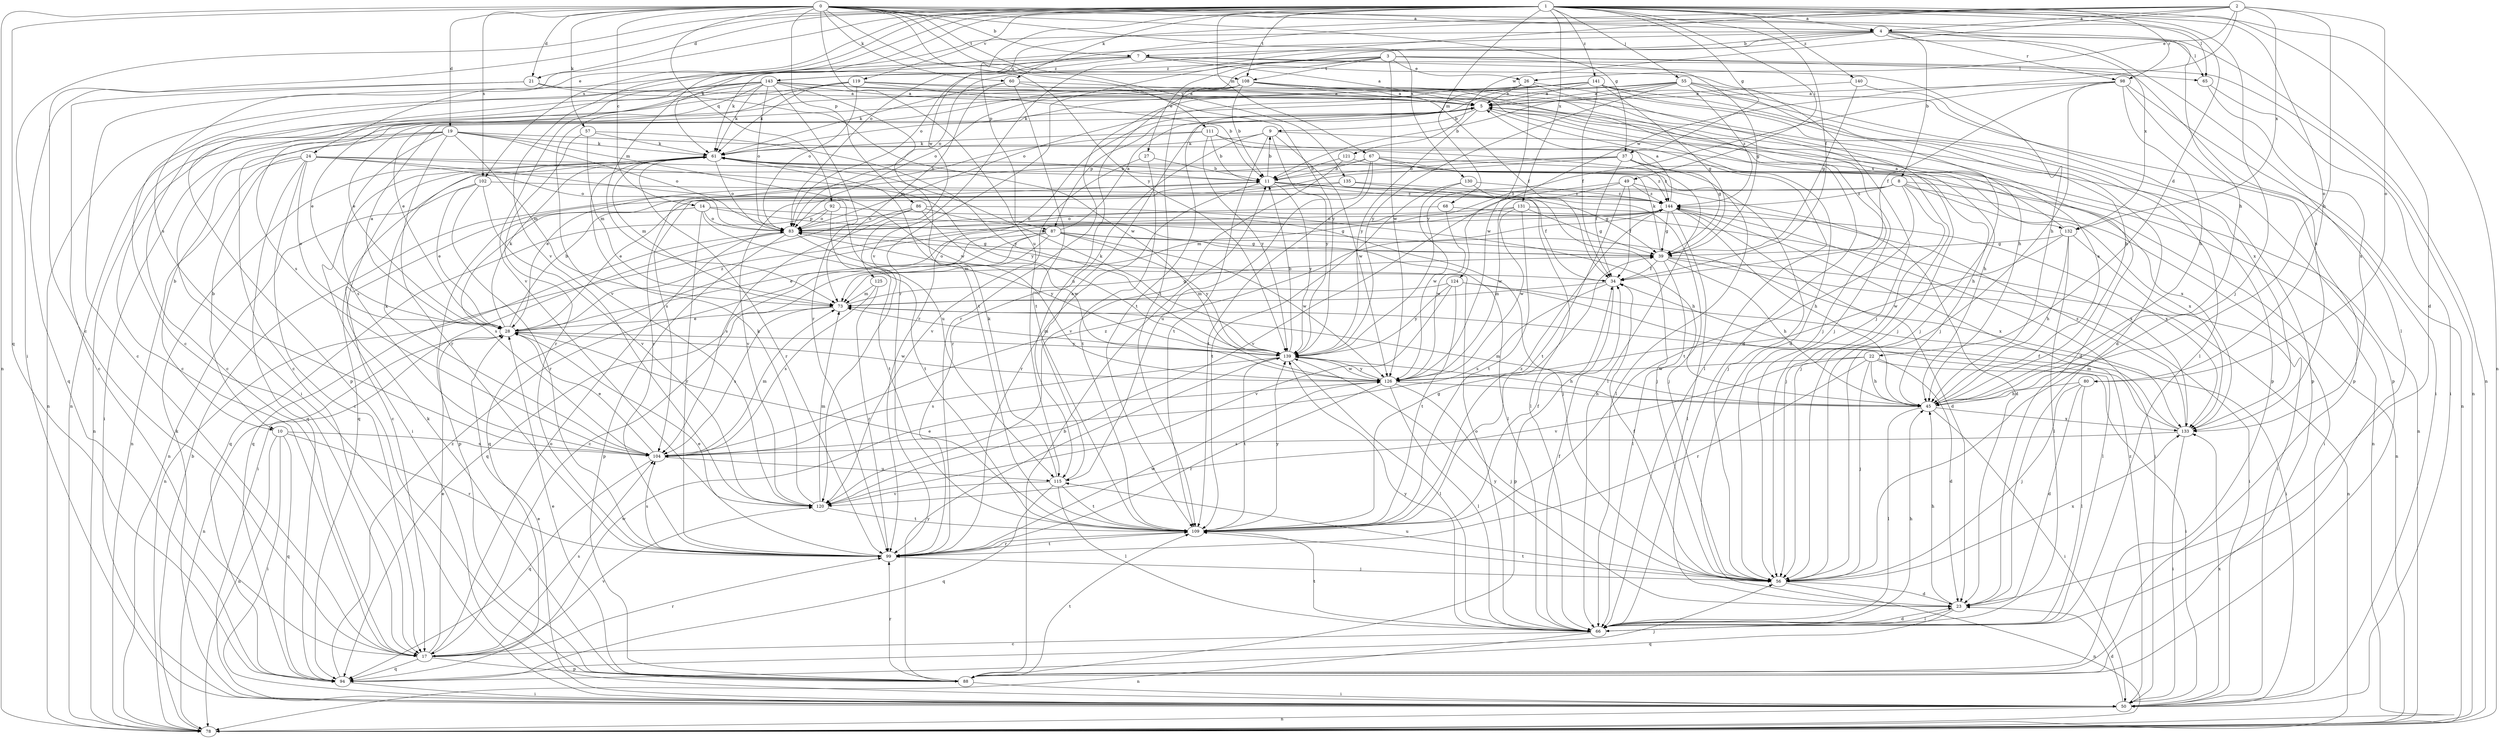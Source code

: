 strict digraph  {
0;
1;
2;
3;
4;
5;
7;
8;
9;
10;
11;
14;
17;
19;
21;
22;
23;
24;
26;
27;
28;
34;
37;
39;
45;
49;
50;
55;
56;
57;
60;
61;
65;
66;
67;
68;
73;
78;
80;
83;
86;
87;
88;
92;
94;
98;
99;
102;
104;
108;
109;
111;
115;
119;
120;
121;
124;
125;
126;
130;
131;
132;
133;
135;
139;
140;
141;
143;
144;
0 -> 4  [label=a];
0 -> 7  [label=b];
0 -> 14  [label=c];
0 -> 19  [label=d];
0 -> 21  [label=d];
0 -> 37  [label=g];
0 -> 45  [label=h];
0 -> 57  [label=k];
0 -> 60  [label=k];
0 -> 65  [label=l];
0 -> 78  [label=n];
0 -> 86  [label=p];
0 -> 92  [label=q];
0 -> 94  [label=q];
0 -> 102  [label=s];
0 -> 108  [label=t];
0 -> 111  [label=u];
0 -> 115  [label=u];
0 -> 130  [label=x];
0 -> 135  [label=y];
0 -> 139  [label=y];
1 -> 4  [label=a];
1 -> 17  [label=c];
1 -> 21  [label=d];
1 -> 22  [label=d];
1 -> 23  [label=d];
1 -> 24  [label=e];
1 -> 34  [label=f];
1 -> 37  [label=g];
1 -> 49  [label=i];
1 -> 50  [label=i];
1 -> 55  [label=j];
1 -> 56  [label=j];
1 -> 60  [label=k];
1 -> 67  [label=m];
1 -> 68  [label=m];
1 -> 73  [label=m];
1 -> 78  [label=n];
1 -> 80  [label=o];
1 -> 87  [label=p];
1 -> 98  [label=r];
1 -> 102  [label=s];
1 -> 104  [label=s];
1 -> 108  [label=t];
1 -> 119  [label=v];
1 -> 120  [label=v];
1 -> 131  [label=x];
1 -> 140  [label=z];
1 -> 141  [label=z];
2 -> 4  [label=a];
2 -> 26  [label=e];
2 -> 45  [label=h];
2 -> 80  [label=o];
2 -> 83  [label=o];
2 -> 120  [label=v];
2 -> 121  [label=w];
2 -> 124  [label=w];
2 -> 125  [label=w];
2 -> 132  [label=x];
3 -> 26  [label=e];
3 -> 27  [label=e];
3 -> 39  [label=g];
3 -> 65  [label=l];
3 -> 78  [label=n];
3 -> 83  [label=o];
3 -> 108  [label=t];
3 -> 109  [label=t];
3 -> 126  [label=w];
3 -> 143  [label=z];
4 -> 7  [label=b];
4 -> 8  [label=b];
4 -> 17  [label=c];
4 -> 61  [label=k];
4 -> 65  [label=l];
4 -> 66  [label=l];
4 -> 78  [label=n];
4 -> 83  [label=o];
4 -> 98  [label=r];
4 -> 99  [label=r];
4 -> 132  [label=x];
5 -> 9  [label=b];
5 -> 23  [label=d];
5 -> 66  [label=l];
5 -> 87  [label=p];
5 -> 132  [label=x];
5 -> 139  [label=y];
7 -> 5  [label=a];
7 -> 17  [label=c];
7 -> 45  [label=h];
7 -> 56  [label=j];
7 -> 61  [label=k];
7 -> 120  [label=v];
7 -> 133  [label=x];
7 -> 143  [label=z];
8 -> 28  [label=e];
8 -> 50  [label=i];
8 -> 56  [label=j];
8 -> 73  [label=m];
8 -> 78  [label=n];
8 -> 109  [label=t];
8 -> 133  [label=x];
8 -> 144  [label=z];
9 -> 61  [label=k];
9 -> 78  [label=n];
9 -> 99  [label=r];
9 -> 109  [label=t];
9 -> 126  [label=w];
9 -> 139  [label=y];
10 -> 50  [label=i];
10 -> 78  [label=n];
10 -> 94  [label=q];
10 -> 99  [label=r];
10 -> 104  [label=s];
11 -> 9  [label=b];
11 -> 34  [label=f];
11 -> 39  [label=g];
11 -> 56  [label=j];
11 -> 99  [label=r];
11 -> 139  [label=y];
11 -> 144  [label=z];
14 -> 66  [label=l];
14 -> 83  [label=o];
14 -> 87  [label=p];
14 -> 88  [label=p];
14 -> 99  [label=r];
14 -> 104  [label=s];
14 -> 109  [label=t];
17 -> 28  [label=e];
17 -> 83  [label=o];
17 -> 88  [label=p];
17 -> 94  [label=q];
17 -> 99  [label=r];
17 -> 104  [label=s];
17 -> 120  [label=v];
17 -> 126  [label=w];
19 -> 10  [label=b];
19 -> 39  [label=g];
19 -> 50  [label=i];
19 -> 61  [label=k];
19 -> 73  [label=m];
19 -> 78  [label=n];
19 -> 83  [label=o];
19 -> 99  [label=r];
19 -> 104  [label=s];
19 -> 126  [label=w];
21 -> 5  [label=a];
21 -> 17  [label=c];
21 -> 94  [label=q];
21 -> 126  [label=w];
22 -> 23  [label=d];
22 -> 45  [label=h];
22 -> 50  [label=i];
22 -> 56  [label=j];
22 -> 99  [label=r];
22 -> 120  [label=v];
22 -> 126  [label=w];
23 -> 45  [label=h];
23 -> 66  [label=l];
23 -> 94  [label=q];
23 -> 139  [label=y];
24 -> 10  [label=b];
24 -> 11  [label=b];
24 -> 17  [label=c];
24 -> 28  [label=e];
24 -> 78  [label=n];
24 -> 83  [label=o];
24 -> 94  [label=q];
24 -> 115  [label=u];
24 -> 139  [label=y];
26 -> 5  [label=a];
26 -> 28  [label=e];
26 -> 45  [label=h];
26 -> 56  [label=j];
26 -> 99  [label=r];
26 -> 126  [label=w];
27 -> 11  [label=b];
27 -> 109  [label=t];
27 -> 120  [label=v];
28 -> 5  [label=a];
28 -> 11  [label=b];
28 -> 61  [label=k];
28 -> 78  [label=n];
28 -> 126  [label=w];
28 -> 139  [label=y];
28 -> 144  [label=z];
34 -> 73  [label=m];
34 -> 83  [label=o];
34 -> 88  [label=p];
34 -> 104  [label=s];
37 -> 11  [label=b];
37 -> 34  [label=f];
37 -> 45  [label=h];
37 -> 66  [label=l];
37 -> 94  [label=q];
37 -> 104  [label=s];
37 -> 144  [label=z];
39 -> 34  [label=f];
39 -> 45  [label=h];
39 -> 50  [label=i];
39 -> 61  [label=k];
39 -> 66  [label=l];
39 -> 78  [label=n];
45 -> 5  [label=a];
45 -> 50  [label=i];
45 -> 66  [label=l];
45 -> 73  [label=m];
45 -> 133  [label=x];
49 -> 23  [label=d];
49 -> 34  [label=f];
49 -> 109  [label=t];
49 -> 120  [label=v];
49 -> 126  [label=w];
49 -> 144  [label=z];
50 -> 23  [label=d];
50 -> 28  [label=e];
50 -> 61  [label=k];
50 -> 78  [label=n];
50 -> 133  [label=x];
50 -> 144  [label=z];
55 -> 5  [label=a];
55 -> 11  [label=b];
55 -> 17  [label=c];
55 -> 28  [label=e];
55 -> 50  [label=i];
55 -> 56  [label=j];
55 -> 88  [label=p];
55 -> 139  [label=y];
55 -> 144  [label=z];
56 -> 23  [label=d];
56 -> 34  [label=f];
56 -> 78  [label=n];
56 -> 109  [label=t];
56 -> 115  [label=u];
56 -> 133  [label=x];
57 -> 61  [label=k];
57 -> 73  [label=m];
57 -> 99  [label=r];
57 -> 139  [label=y];
60 -> 5  [label=a];
60 -> 61  [label=k];
60 -> 73  [label=m];
60 -> 109  [label=t];
60 -> 139  [label=y];
61 -> 11  [label=b];
61 -> 50  [label=i];
61 -> 73  [label=m];
61 -> 83  [label=o];
61 -> 99  [label=r];
61 -> 133  [label=x];
65 -> 50  [label=i];
65 -> 133  [label=x];
66 -> 17  [label=c];
66 -> 23  [label=d];
66 -> 34  [label=f];
66 -> 45  [label=h];
66 -> 78  [label=n];
66 -> 83  [label=o];
66 -> 109  [label=t];
66 -> 139  [label=y];
67 -> 11  [label=b];
67 -> 28  [label=e];
67 -> 56  [label=j];
67 -> 78  [label=n];
67 -> 109  [label=t];
67 -> 115  [label=u];
67 -> 144  [label=z];
68 -> 83  [label=o];
68 -> 126  [label=w];
68 -> 133  [label=x];
73 -> 28  [label=e];
73 -> 39  [label=g];
73 -> 104  [label=s];
78 -> 11  [label=b];
80 -> 23  [label=d];
80 -> 45  [label=h];
80 -> 56  [label=j];
80 -> 66  [label=l];
83 -> 39  [label=g];
83 -> 50  [label=i];
83 -> 78  [label=n];
83 -> 88  [label=p];
83 -> 139  [label=y];
86 -> 39  [label=g];
86 -> 45  [label=h];
86 -> 83  [label=o];
86 -> 94  [label=q];
86 -> 104  [label=s];
86 -> 126  [label=w];
87 -> 5  [label=a];
87 -> 17  [label=c];
87 -> 28  [label=e];
87 -> 39  [label=g];
87 -> 73  [label=m];
87 -> 94  [label=q];
87 -> 126  [label=w];
87 -> 133  [label=x];
87 -> 139  [label=y];
88 -> 11  [label=b];
88 -> 28  [label=e];
88 -> 50  [label=i];
88 -> 61  [label=k];
88 -> 99  [label=r];
88 -> 109  [label=t];
88 -> 139  [label=y];
92 -> 56  [label=j];
92 -> 83  [label=o];
92 -> 94  [label=q];
92 -> 109  [label=t];
94 -> 50  [label=i];
94 -> 56  [label=j];
94 -> 144  [label=z];
98 -> 5  [label=a];
98 -> 34  [label=f];
98 -> 45  [label=h];
98 -> 56  [label=j];
98 -> 78  [label=n];
98 -> 88  [label=p];
98 -> 139  [label=y];
99 -> 28  [label=e];
99 -> 56  [label=j];
99 -> 104  [label=s];
99 -> 109  [label=t];
99 -> 126  [label=w];
102 -> 28  [label=e];
102 -> 78  [label=n];
102 -> 99  [label=r];
102 -> 120  [label=v];
102 -> 144  [label=z];
104 -> 28  [label=e];
104 -> 61  [label=k];
104 -> 73  [label=m];
104 -> 94  [label=q];
104 -> 115  [label=u];
104 -> 144  [label=z];
108 -> 5  [label=a];
108 -> 11  [label=b];
108 -> 17  [label=c];
108 -> 23  [label=d];
108 -> 34  [label=f];
108 -> 45  [label=h];
108 -> 56  [label=j];
108 -> 78  [label=n];
108 -> 83  [label=o];
108 -> 115  [label=u];
109 -> 28  [label=e];
109 -> 34  [label=f];
109 -> 39  [label=g];
109 -> 99  [label=r];
109 -> 139  [label=y];
109 -> 144  [label=z];
111 -> 11  [label=b];
111 -> 45  [label=h];
111 -> 61  [label=k];
111 -> 66  [label=l];
111 -> 99  [label=r];
111 -> 139  [label=y];
115 -> 5  [label=a];
115 -> 61  [label=k];
115 -> 66  [label=l];
115 -> 94  [label=q];
115 -> 109  [label=t];
115 -> 120  [label=v];
119 -> 5  [label=a];
119 -> 11  [label=b];
119 -> 23  [label=d];
119 -> 50  [label=i];
119 -> 61  [label=k];
119 -> 83  [label=o];
119 -> 104  [label=s];
120 -> 61  [label=k];
120 -> 73  [label=m];
120 -> 109  [label=t];
121 -> 11  [label=b];
121 -> 56  [label=j];
121 -> 120  [label=v];
124 -> 50  [label=i];
124 -> 66  [label=l];
124 -> 73  [label=m];
124 -> 109  [label=t];
124 -> 120  [label=v];
124 -> 139  [label=y];
125 -> 73  [label=m];
125 -> 99  [label=r];
125 -> 104  [label=s];
126 -> 45  [label=h];
126 -> 56  [label=j];
126 -> 66  [label=l];
126 -> 99  [label=r];
126 -> 139  [label=y];
130 -> 66  [label=l];
130 -> 109  [label=t];
130 -> 126  [label=w];
130 -> 144  [label=z];
131 -> 39  [label=g];
131 -> 83  [label=o];
131 -> 94  [label=q];
131 -> 109  [label=t];
131 -> 126  [label=w];
131 -> 133  [label=x];
132 -> 5  [label=a];
132 -> 39  [label=g];
132 -> 45  [label=h];
132 -> 50  [label=i];
132 -> 66  [label=l];
132 -> 126  [label=w];
133 -> 34  [label=f];
133 -> 50  [label=i];
133 -> 73  [label=m];
133 -> 104  [label=s];
133 -> 144  [label=z];
135 -> 17  [label=c];
135 -> 56  [label=j];
135 -> 120  [label=v];
135 -> 144  [label=z];
139 -> 11  [label=b];
139 -> 45  [label=h];
139 -> 61  [label=k];
139 -> 66  [label=l];
139 -> 73  [label=m];
139 -> 104  [label=s];
139 -> 109  [label=t];
139 -> 126  [label=w];
140 -> 5  [label=a];
140 -> 39  [label=g];
140 -> 88  [label=p];
141 -> 5  [label=a];
141 -> 23  [label=d];
141 -> 34  [label=f];
141 -> 39  [label=g];
141 -> 61  [label=k];
141 -> 66  [label=l];
141 -> 83  [label=o];
141 -> 88  [label=p];
141 -> 99  [label=r];
141 -> 109  [label=t];
143 -> 5  [label=a];
143 -> 17  [label=c];
143 -> 28  [label=e];
143 -> 56  [label=j];
143 -> 61  [label=k];
143 -> 78  [label=n];
143 -> 83  [label=o];
143 -> 88  [label=p];
143 -> 99  [label=r];
143 -> 109  [label=t];
143 -> 120  [label=v];
143 -> 133  [label=x];
144 -> 5  [label=a];
144 -> 23  [label=d];
144 -> 39  [label=g];
144 -> 45  [label=h];
144 -> 50  [label=i];
144 -> 66  [label=l];
144 -> 83  [label=o];
}

